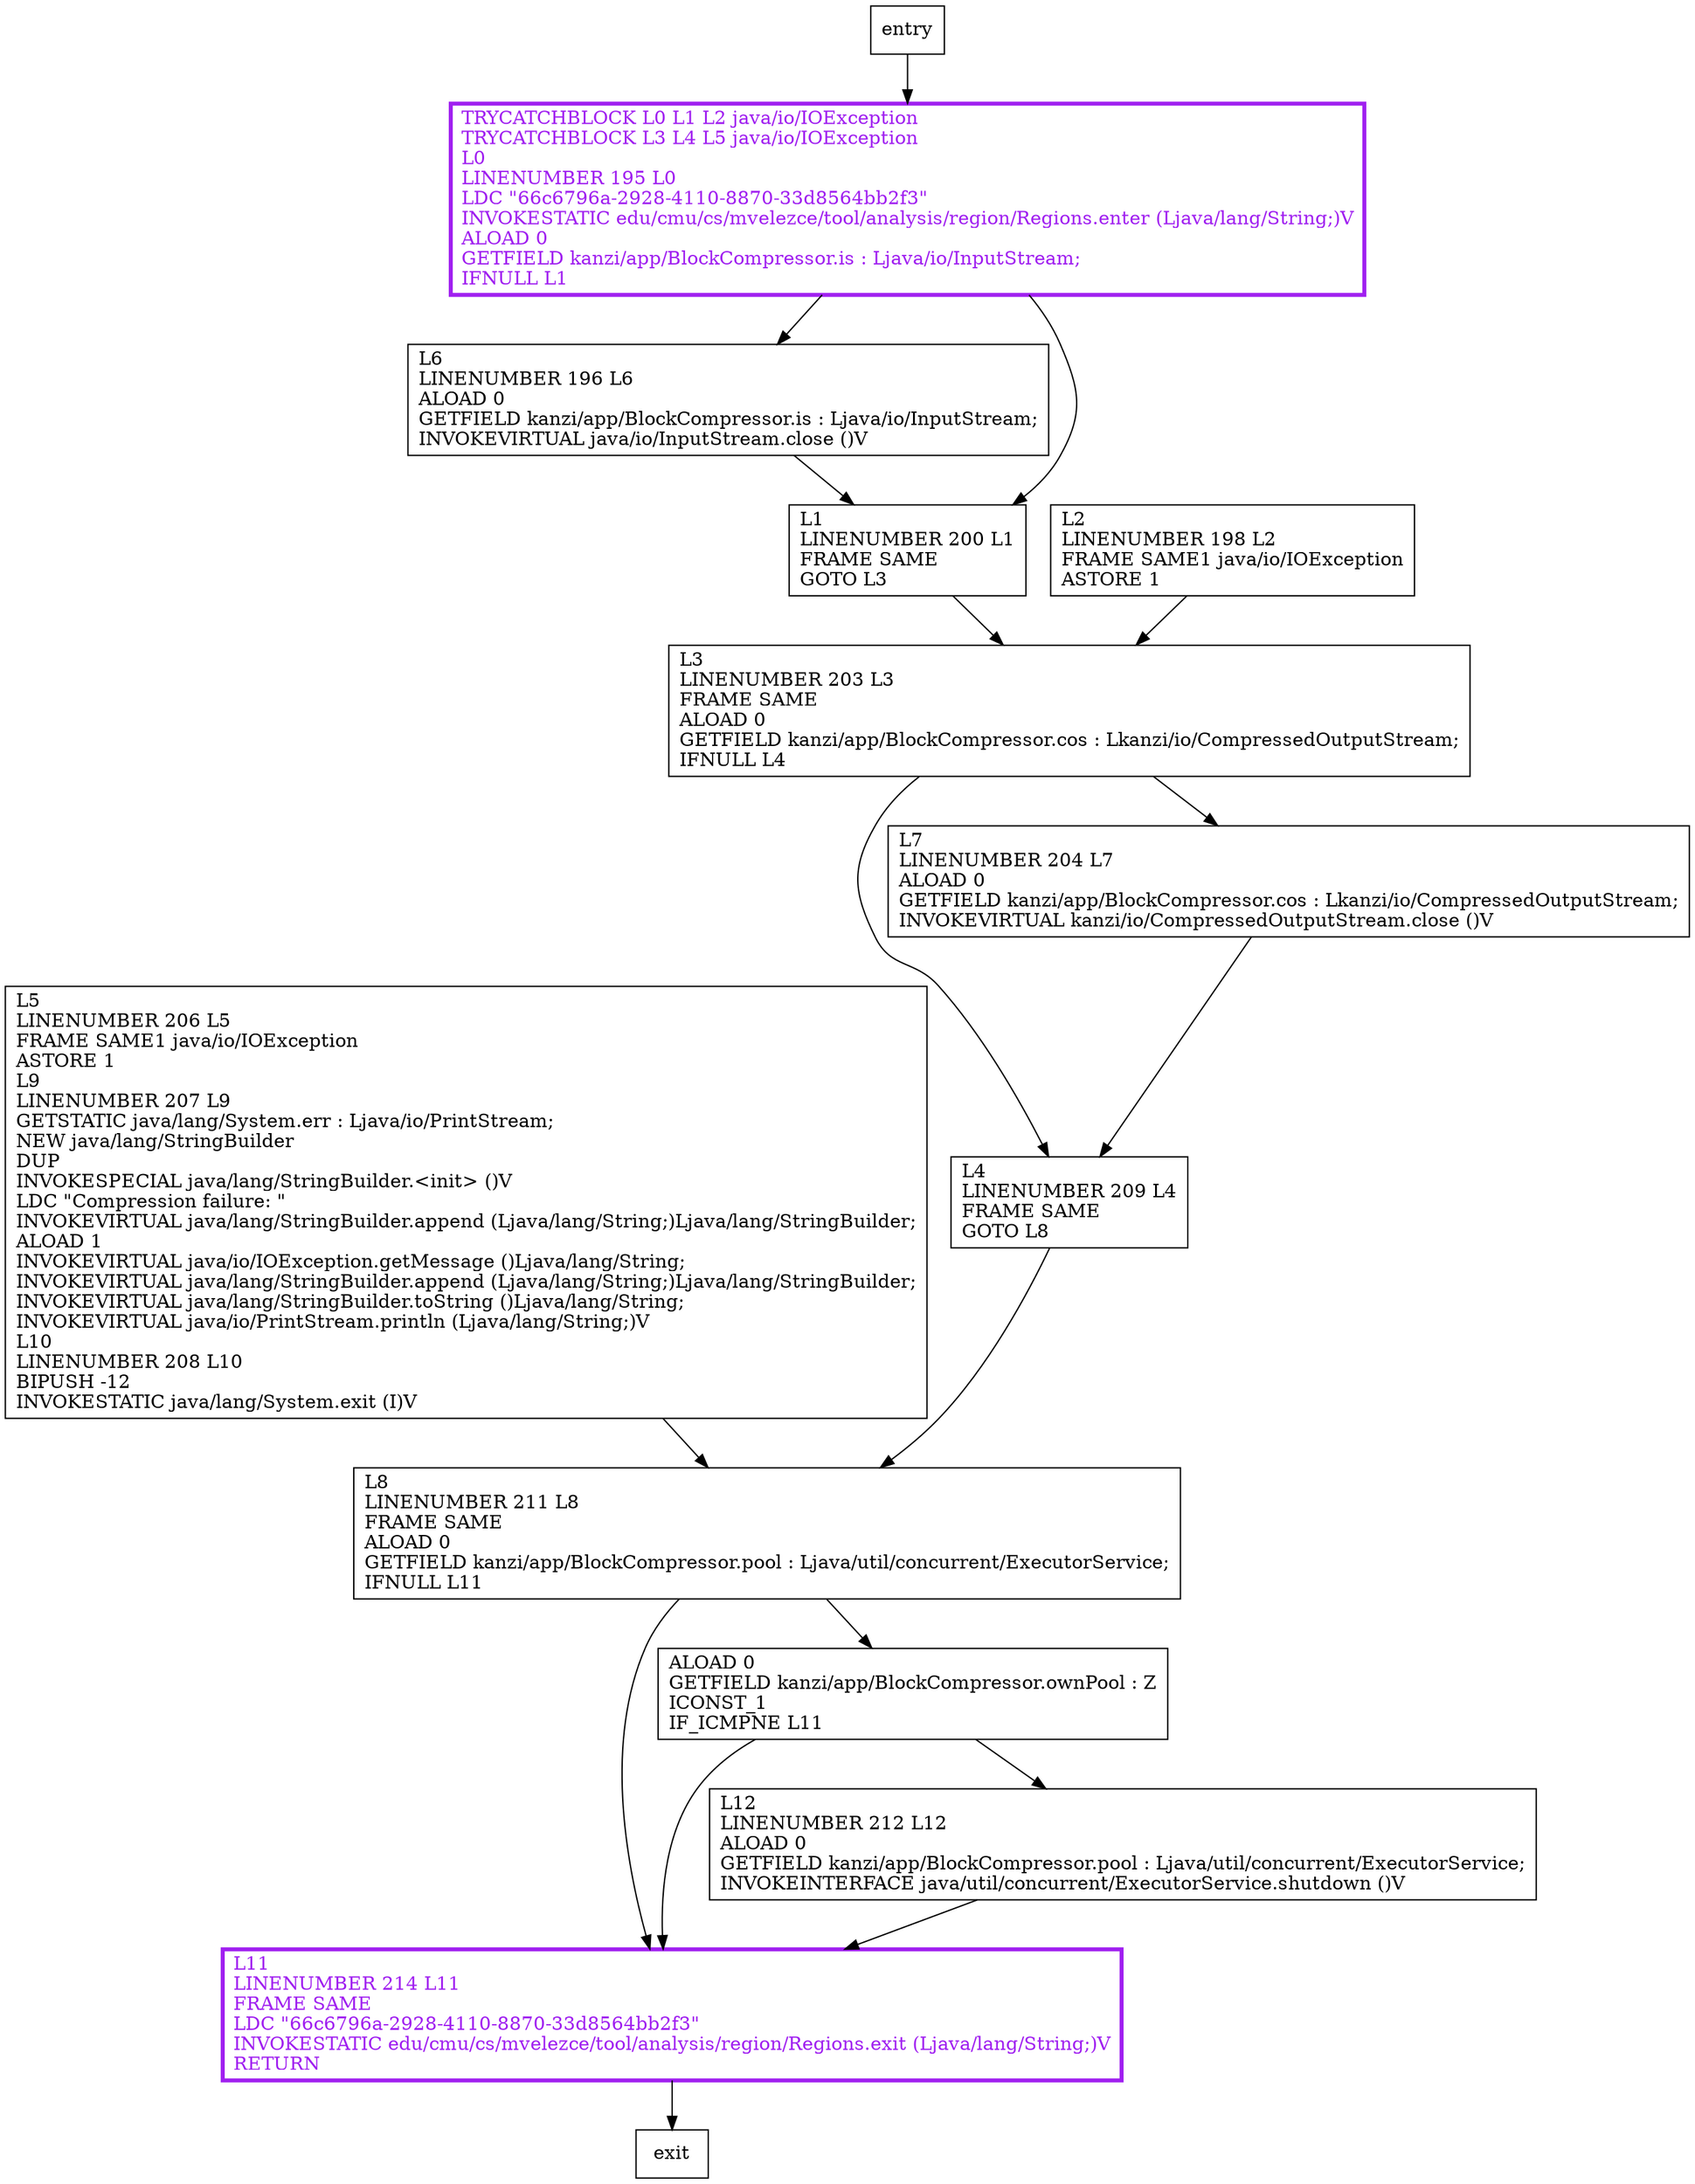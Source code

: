 digraph dispose {
node [shape=record];
455111101 [label="L11\lLINENUMBER 214 L11\lFRAME SAME\lLDC \"66c6796a-2928-4110-8870-33d8564bb2f3\"\lINVOKESTATIC edu/cmu/cs/mvelezce/tool/analysis/region/Regions.exit (Ljava/lang/String;)V\lRETURN\l"];
674143695 [label="ALOAD 0\lGETFIELD kanzi/app/BlockCompressor.ownPool : Z\lICONST_1\lIF_ICMPNE L11\l"];
1453706603 [label="L8\lLINENUMBER 211 L8\lFRAME SAME\lALOAD 0\lGETFIELD kanzi/app/BlockCompressor.pool : Ljava/util/concurrent/ExecutorService;\lIFNULL L11\l"];
1352188724 [label="L12\lLINENUMBER 212 L12\lALOAD 0\lGETFIELD kanzi/app/BlockCompressor.pool : Ljava/util/concurrent/ExecutorService;\lINVOKEINTERFACE java/util/concurrent/ExecutorService.shutdown ()V\l"];
594390001 [label="L5\lLINENUMBER 206 L5\lFRAME SAME1 java/io/IOException\lASTORE 1\lL9\lLINENUMBER 207 L9\lGETSTATIC java/lang/System.err : Ljava/io/PrintStream;\lNEW java/lang/StringBuilder\lDUP\lINVOKESPECIAL java/lang/StringBuilder.\<init\> ()V\lLDC \"Compression failure: \"\lINVOKEVIRTUAL java/lang/StringBuilder.append (Ljava/lang/String;)Ljava/lang/StringBuilder;\lALOAD 1\lINVOKEVIRTUAL java/io/IOException.getMessage ()Ljava/lang/String;\lINVOKEVIRTUAL java/lang/StringBuilder.append (Ljava/lang/String;)Ljava/lang/StringBuilder;\lINVOKEVIRTUAL java/lang/StringBuilder.toString ()Ljava/lang/String;\lINVOKEVIRTUAL java/io/PrintStream.println (Ljava/lang/String;)V\lL10\lLINENUMBER 208 L10\lBIPUSH -12\lINVOKESTATIC java/lang/System.exit (I)V\l"];
2005472789 [label="L6\lLINENUMBER 196 L6\lALOAD 0\lGETFIELD kanzi/app/BlockCompressor.is : Ljava/io/InputStream;\lINVOKEVIRTUAL java/io/InputStream.close ()V\l"];
465966645 [label="L1\lLINENUMBER 200 L1\lFRAME SAME\lGOTO L3\l"];
1932094362 [label="L4\lLINENUMBER 209 L4\lFRAME SAME\lGOTO L8\l"];
1484106015 [label="L2\lLINENUMBER 198 L2\lFRAME SAME1 java/io/IOException\lASTORE 1\l"];
905854442 [label="TRYCATCHBLOCK L0 L1 L2 java/io/IOException\lTRYCATCHBLOCK L3 L4 L5 java/io/IOException\lL0\lLINENUMBER 195 L0\lLDC \"66c6796a-2928-4110-8870-33d8564bb2f3\"\lINVOKESTATIC edu/cmu/cs/mvelezce/tool/analysis/region/Regions.enter (Ljava/lang/String;)V\lALOAD 0\lGETFIELD kanzi/app/BlockCompressor.is : Ljava/io/InputStream;\lIFNULL L1\l"];
1286595156 [label="L7\lLINENUMBER 204 L7\lALOAD 0\lGETFIELD kanzi/app/BlockCompressor.cos : Lkanzi/io/CompressedOutputStream;\lINVOKEVIRTUAL kanzi/io/CompressedOutputStream.close ()V\l"];
480298508 [label="L3\lLINENUMBER 203 L3\lFRAME SAME\lALOAD 0\lGETFIELD kanzi/app/BlockCompressor.cos : Lkanzi/io/CompressedOutputStream;\lIFNULL L4\l"];
entry;
exit;
455111101 -> exit;
594390001 -> 1453706603;
2005472789 -> 465966645;
1932094362 -> 1453706603;
1484106015 -> 480298508;
905854442 -> 2005472789;
905854442 -> 465966645;
1286595156 -> 1932094362;
entry -> 905854442;
674143695 -> 455111101;
674143695 -> 1352188724;
1453706603 -> 455111101;
1453706603 -> 674143695;
1352188724 -> 455111101;
465966645 -> 480298508;
480298508 -> 1932094362;
480298508 -> 1286595156;
455111101[fontcolor="purple", penwidth=3, color="purple"];
905854442[fontcolor="purple", penwidth=3, color="purple"];
}
